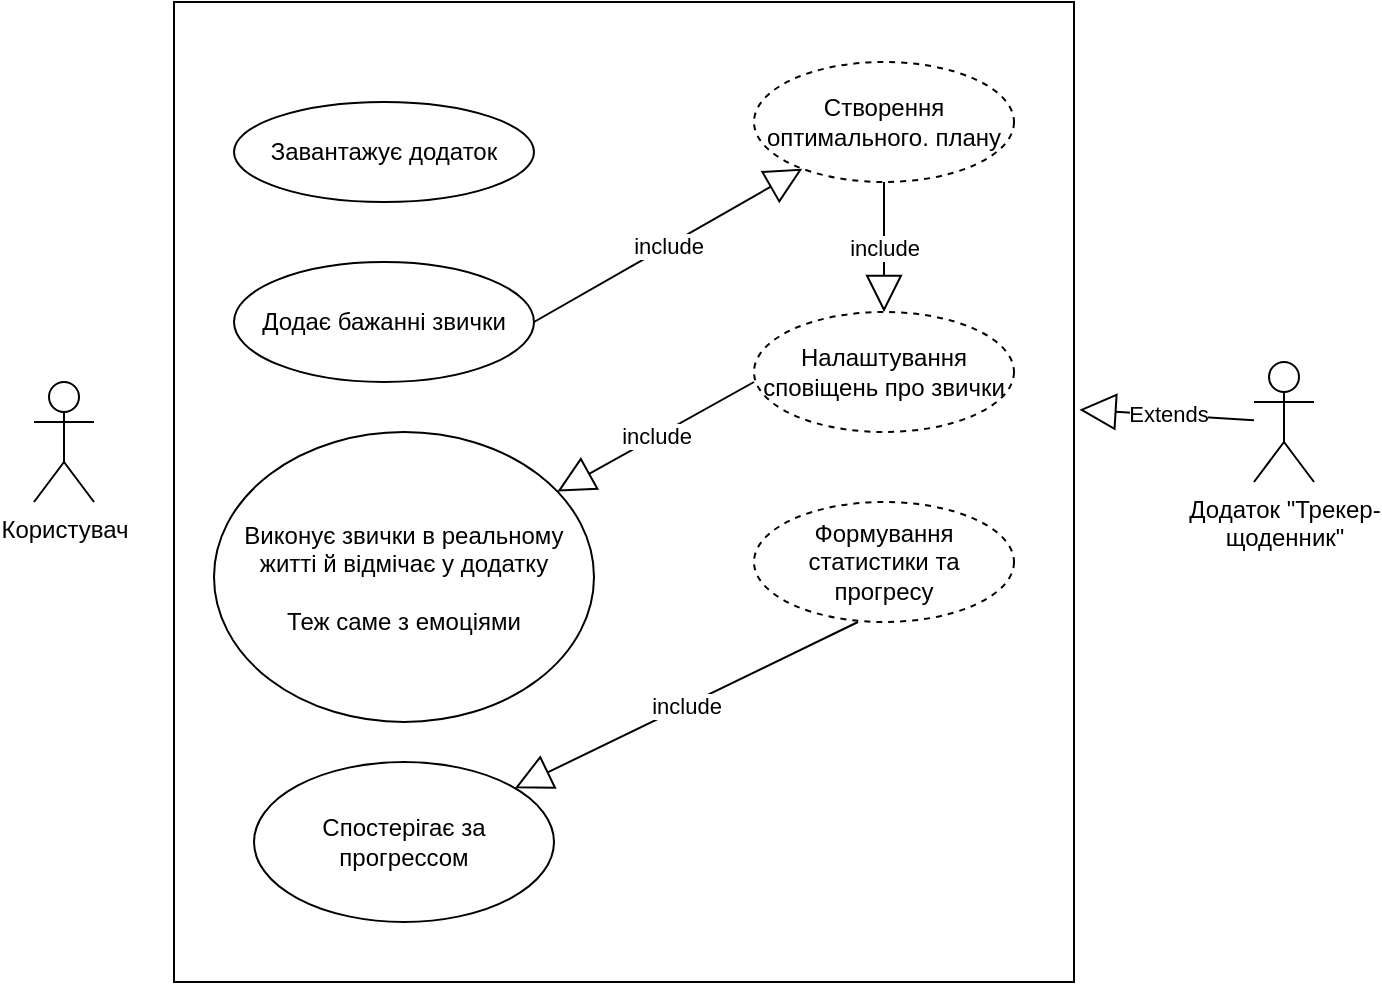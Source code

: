 <mxfile version="24.2.8" type="device">
  <diagram name="Page-1" id="unOpJkHi4P4wmU6nT3U4">
    <mxGraphModel dx="923" dy="593" grid="1" gridSize="10" guides="1" tooltips="1" connect="1" arrows="1" fold="1" page="1" pageScale="1" pageWidth="827" pageHeight="1169" math="0" shadow="0">
      <root>
        <mxCell id="0" />
        <mxCell id="1" parent="0" />
        <mxCell id="1tZ80hy66V-xwq_e3CZC-1" value="Користувач" style="shape=umlActor;verticalLabelPosition=bottom;verticalAlign=top;html=1;outlineConnect=0;" vertex="1" parent="1">
          <mxGeometry x="80" y="240" width="30" height="60" as="geometry" />
        </mxCell>
        <mxCell id="1tZ80hy66V-xwq_e3CZC-3" value="Додаток &quot;Трекер-&lt;div&gt;щоденник&quot;&lt;/div&gt;" style="shape=umlActor;verticalLabelPosition=bottom;verticalAlign=top;html=1;outlineConnect=0;" vertex="1" parent="1">
          <mxGeometry x="690" y="230" width="30" height="60" as="geometry" />
        </mxCell>
        <mxCell id="1tZ80hy66V-xwq_e3CZC-7" value="" style="rounded=0;whiteSpace=wrap;html=1;" vertex="1" parent="1">
          <mxGeometry x="150" y="50" width="450" height="490" as="geometry" />
        </mxCell>
        <mxCell id="1tZ80hy66V-xwq_e3CZC-11" value="Завантажує додаток" style="ellipse;whiteSpace=wrap;html=1;" vertex="1" parent="1">
          <mxGeometry x="180" y="100" width="150" height="50" as="geometry" />
        </mxCell>
        <mxCell id="1tZ80hy66V-xwq_e3CZC-14" value="Створення оптимального. плану" style="ellipse;whiteSpace=wrap;html=1;align=center;dashed=1;" vertex="1" parent="1">
          <mxGeometry x="440" y="80" width="130" height="60" as="geometry" />
        </mxCell>
        <mxCell id="1tZ80hy66V-xwq_e3CZC-15" value="Налаштування сповіщень про звички" style="ellipse;whiteSpace=wrap;html=1;align=center;dashed=1;" vertex="1" parent="1">
          <mxGeometry x="440" y="205" width="130" height="60" as="geometry" />
        </mxCell>
        <mxCell id="1tZ80hy66V-xwq_e3CZC-17" value="Додає бажанні звички" style="ellipse;whiteSpace=wrap;html=1;" vertex="1" parent="1">
          <mxGeometry x="180" y="180" width="150" height="60" as="geometry" />
        </mxCell>
        <mxCell id="1tZ80hy66V-xwq_e3CZC-19" value="Виконує звички в реальному житті й відмічає у додатку&lt;br&gt;&lt;br&gt;Теж саме з емоціями" style="ellipse;whiteSpace=wrap;html=1;" vertex="1" parent="1">
          <mxGeometry x="170" y="265" width="190" height="145" as="geometry" />
        </mxCell>
        <mxCell id="1tZ80hy66V-xwq_e3CZC-21" value="Формування статистики та прогресу" style="ellipse;whiteSpace=wrap;html=1;align=center;dashed=1;" vertex="1" parent="1">
          <mxGeometry x="440" y="300" width="130" height="60" as="geometry" />
        </mxCell>
        <mxCell id="1tZ80hy66V-xwq_e3CZC-26" value="Extends" style="endArrow=block;endSize=16;endFill=0;html=1;rounded=0;entryX=1.006;entryY=0.416;entryDx=0;entryDy=0;entryPerimeter=0;" edge="1" parent="1" source="1tZ80hy66V-xwq_e3CZC-3" target="1tZ80hy66V-xwq_e3CZC-7">
          <mxGeometry width="160" relative="1" as="geometry">
            <mxPoint x="420" y="360" as="sourcePoint" />
            <mxPoint x="580" y="360" as="targetPoint" />
          </mxGeometry>
        </mxCell>
        <mxCell id="1tZ80hy66V-xwq_e3CZC-31" value="include" style="endArrow=block;endSize=16;endFill=0;html=1;rounded=0;exitX=0.5;exitY=1;exitDx=0;exitDy=0;" edge="1" parent="1" source="1tZ80hy66V-xwq_e3CZC-14" target="1tZ80hy66V-xwq_e3CZC-15">
          <mxGeometry x="0.001" width="160" relative="1" as="geometry">
            <mxPoint x="480" y="402" as="sourcePoint" />
            <mxPoint x="360" y="300" as="targetPoint" />
            <mxPoint as="offset" />
          </mxGeometry>
        </mxCell>
        <mxCell id="1tZ80hy66V-xwq_e3CZC-32" value="include" style="endArrow=block;endSize=16;endFill=0;html=1;rounded=0;exitX=1;exitY=0.5;exitDx=0;exitDy=0;" edge="1" parent="1" source="1tZ80hy66V-xwq_e3CZC-17" target="1tZ80hy66V-xwq_e3CZC-14">
          <mxGeometry x="0.001" width="160" relative="1" as="geometry">
            <mxPoint x="440" y="150" as="sourcePoint" />
            <mxPoint x="360" y="205" as="targetPoint" />
            <mxPoint as="offset" />
          </mxGeometry>
        </mxCell>
        <mxCell id="1tZ80hy66V-xwq_e3CZC-35" value="Спостерігає за прогрессом" style="ellipse;whiteSpace=wrap;html=1;" vertex="1" parent="1">
          <mxGeometry x="190" y="430" width="150" height="80" as="geometry" />
        </mxCell>
        <mxCell id="1tZ80hy66V-xwq_e3CZC-37" value="include" style="endArrow=block;endSize=16;endFill=0;html=1;rounded=0;exitX=1;exitY=0.5;exitDx=0;exitDy=0;" edge="1" parent="1" target="1tZ80hy66V-xwq_e3CZC-19">
          <mxGeometry x="0.001" width="160" relative="1" as="geometry">
            <mxPoint x="440" y="240" as="sourcePoint" />
            <mxPoint x="549" y="165" as="targetPoint" />
            <mxPoint as="offset" />
          </mxGeometry>
        </mxCell>
        <mxCell id="1tZ80hy66V-xwq_e3CZC-38" value="include" style="endArrow=block;endSize=16;endFill=0;html=1;rounded=0;exitX=1;exitY=0.5;exitDx=0;exitDy=0;" edge="1" parent="1" target="1tZ80hy66V-xwq_e3CZC-35">
          <mxGeometry x="0.001" width="160" relative="1" as="geometry">
            <mxPoint x="492" y="360" as="sourcePoint" />
            <mxPoint x="400" y="418" as="targetPoint" />
            <mxPoint as="offset" />
          </mxGeometry>
        </mxCell>
      </root>
    </mxGraphModel>
  </diagram>
</mxfile>

